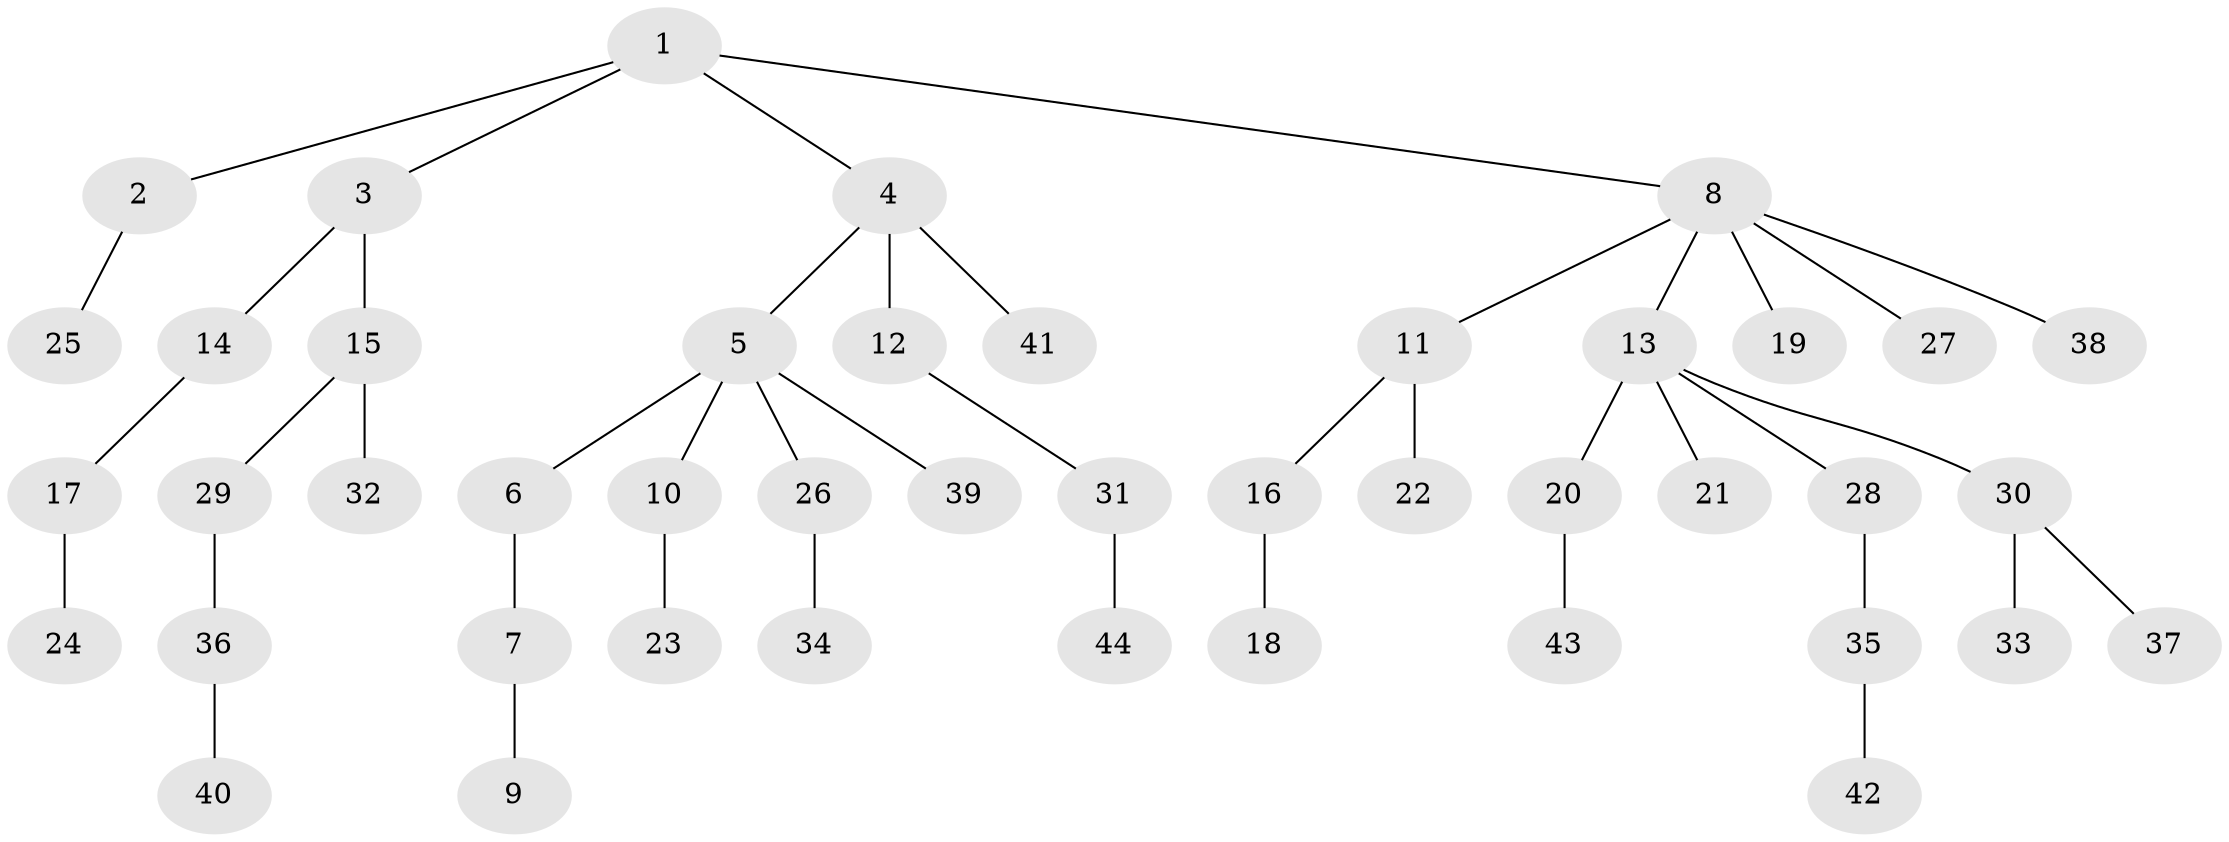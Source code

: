 // original degree distribution, {5: 0.011764705882352941, 2: 0.25882352941176473, 4: 0.03529411764705882, 6: 0.047058823529411764, 7: 0.011764705882352941, 3: 0.12941176470588237, 1: 0.5058823529411764}
// Generated by graph-tools (version 1.1) at 2025/37/03/09/25 02:37:04]
// undirected, 44 vertices, 43 edges
graph export_dot {
graph [start="1"]
  node [color=gray90,style=filled];
  1;
  2;
  3;
  4;
  5;
  6;
  7;
  8;
  9;
  10;
  11;
  12;
  13;
  14;
  15;
  16;
  17;
  18;
  19;
  20;
  21;
  22;
  23;
  24;
  25;
  26;
  27;
  28;
  29;
  30;
  31;
  32;
  33;
  34;
  35;
  36;
  37;
  38;
  39;
  40;
  41;
  42;
  43;
  44;
  1 -- 2 [weight=1.0];
  1 -- 3 [weight=1.0];
  1 -- 4 [weight=1.0];
  1 -- 8 [weight=1.0];
  2 -- 25 [weight=1.0];
  3 -- 14 [weight=1.0];
  3 -- 15 [weight=1.0];
  4 -- 5 [weight=1.0];
  4 -- 12 [weight=1.0];
  4 -- 41 [weight=2.0];
  5 -- 6 [weight=1.0];
  5 -- 10 [weight=1.0];
  5 -- 26 [weight=1.0];
  5 -- 39 [weight=1.0];
  6 -- 7 [weight=5.0];
  7 -- 9 [weight=1.0];
  8 -- 11 [weight=1.0];
  8 -- 13 [weight=1.0];
  8 -- 19 [weight=1.0];
  8 -- 27 [weight=1.0];
  8 -- 38 [weight=1.0];
  10 -- 23 [weight=2.0];
  11 -- 16 [weight=1.0];
  11 -- 22 [weight=1.0];
  12 -- 31 [weight=1.0];
  13 -- 20 [weight=1.0];
  13 -- 21 [weight=1.0];
  13 -- 28 [weight=1.0];
  13 -- 30 [weight=1.0];
  14 -- 17 [weight=1.0];
  15 -- 29 [weight=1.0];
  15 -- 32 [weight=1.0];
  16 -- 18 [weight=1.0];
  17 -- 24 [weight=1.0];
  20 -- 43 [weight=1.0];
  26 -- 34 [weight=1.0];
  28 -- 35 [weight=1.0];
  29 -- 36 [weight=1.0];
  30 -- 33 [weight=2.0];
  30 -- 37 [weight=1.0];
  31 -- 44 [weight=1.0];
  35 -- 42 [weight=1.0];
  36 -- 40 [weight=1.0];
}
